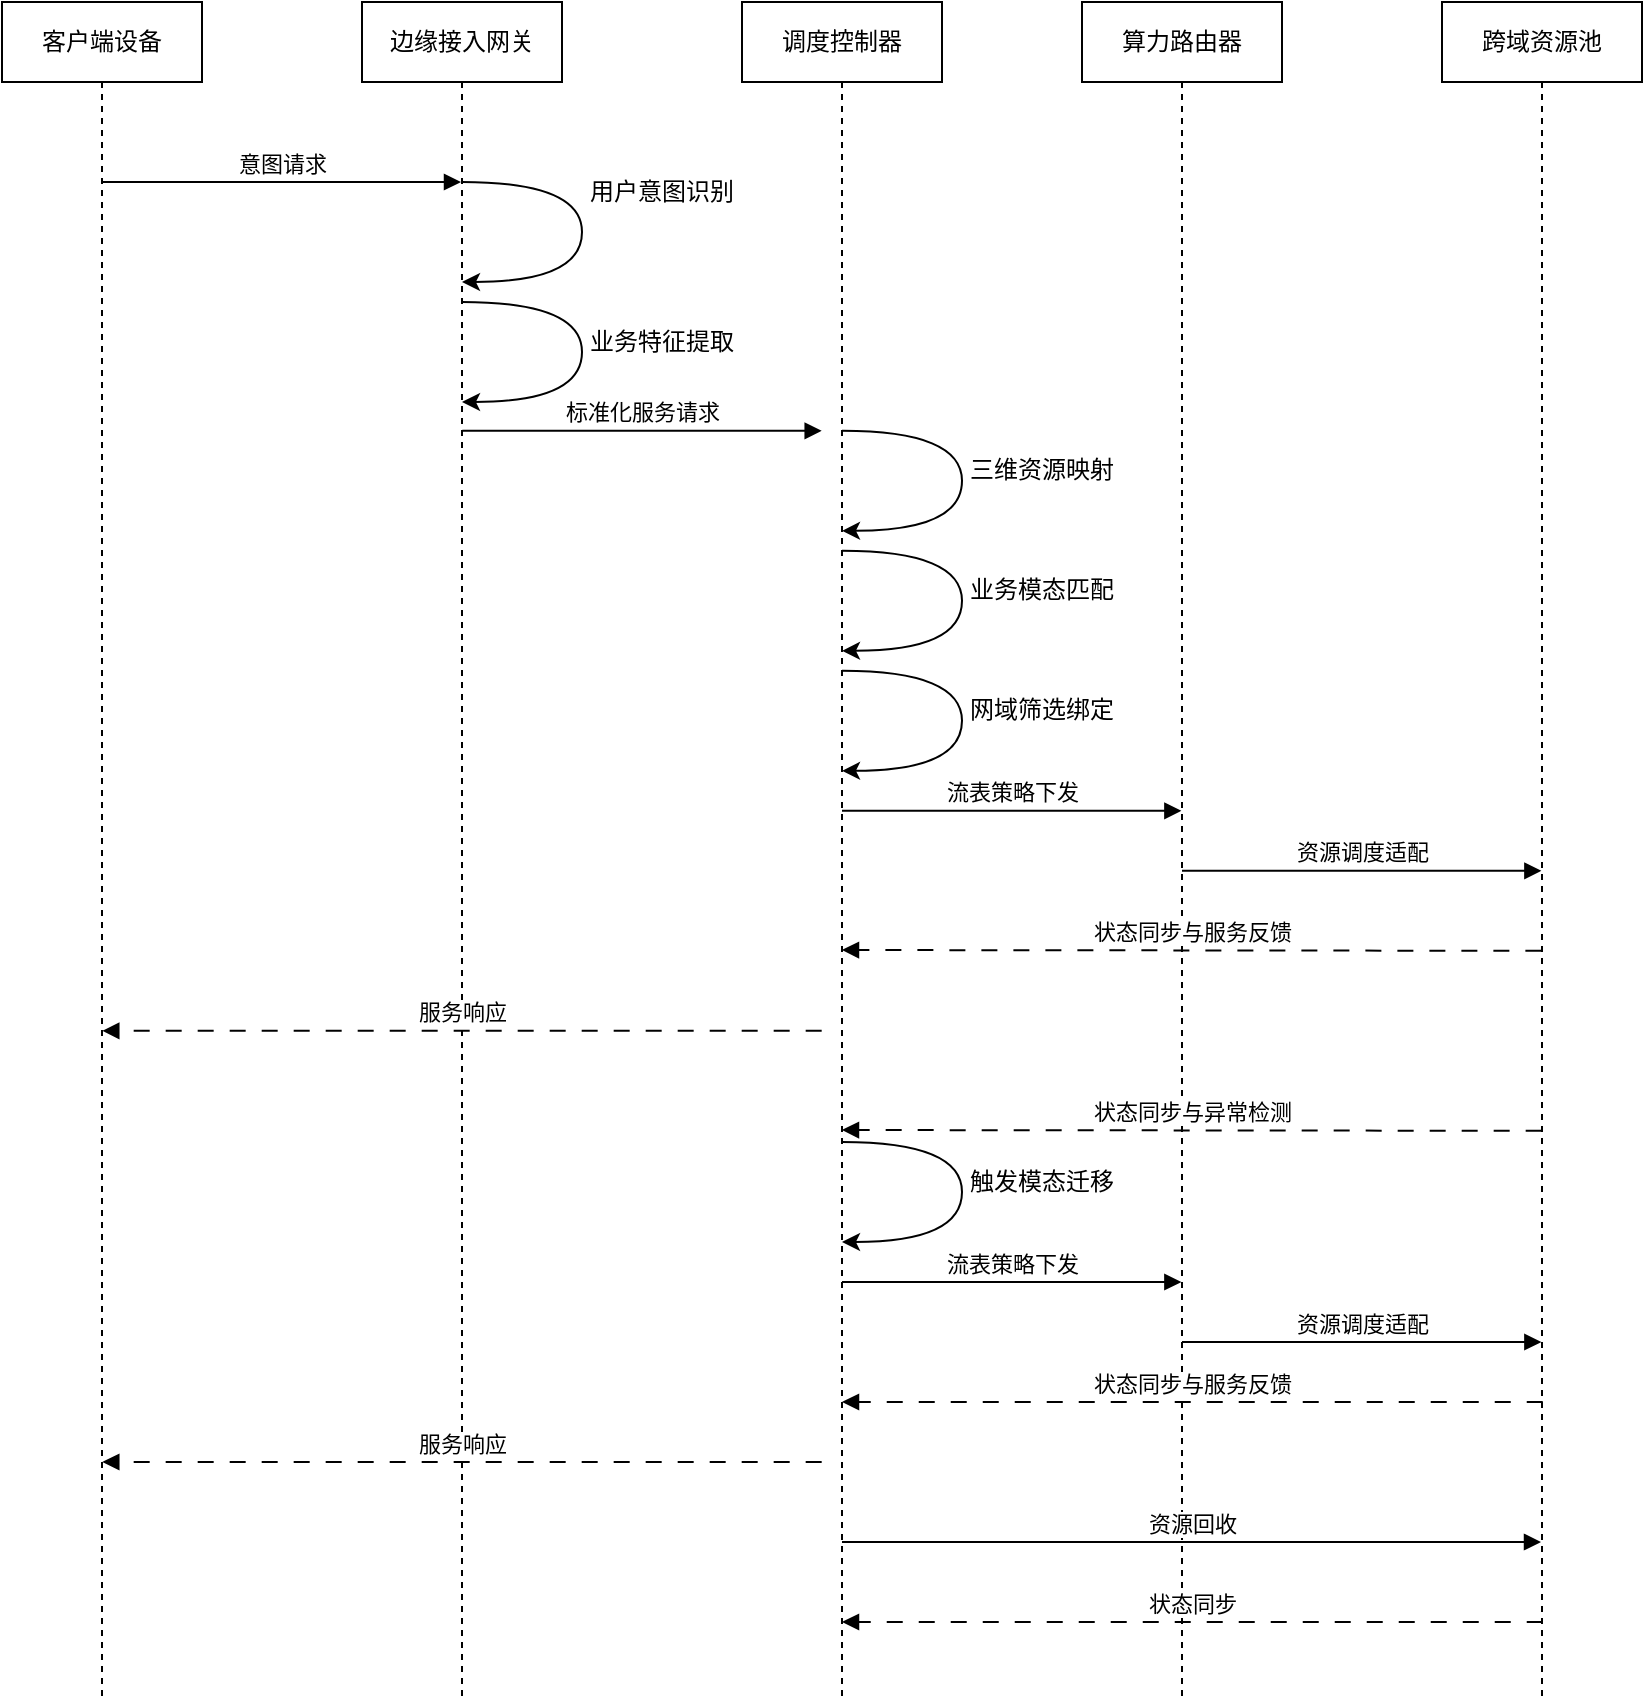 <mxfile version="26.2.13">
  <diagram name="第 1 页" id="JOg5mvIZpuCUIqA0trxU">
    <mxGraphModel dx="1384" dy="1445" grid="0" gridSize="10" guides="1" tooltips="1" connect="1" arrows="1" fold="1" page="0" pageScale="1" pageWidth="850" pageHeight="1100" math="0" shadow="0">
      <root>
        <mxCell id="0" />
        <mxCell id="1" parent="0" />
        <mxCell id="nlw8csDKpeIQE77mOcq4-2" value="客户端设备" style="shape=umlLifeline;perimeter=lifelinePerimeter;whiteSpace=wrap;html=1;container=1;dropTarget=0;collapsible=0;recursiveResize=0;outlineConnect=0;portConstraint=eastwest;newEdgeStyle={&quot;curved&quot;:0,&quot;rounded&quot;:0};" parent="1" vertex="1">
          <mxGeometry x="120" y="150" width="100" height="850" as="geometry" />
        </mxCell>
        <mxCell id="nlw8csDKpeIQE77mOcq4-3" value="边缘接入网关" style="shape=umlLifeline;perimeter=lifelinePerimeter;whiteSpace=wrap;html=1;container=1;dropTarget=0;collapsible=0;recursiveResize=0;outlineConnect=0;portConstraint=eastwest;newEdgeStyle={&quot;curved&quot;:0,&quot;rounded&quot;:0};" parent="1" vertex="1">
          <mxGeometry x="300" y="150" width="100" height="850" as="geometry" />
        </mxCell>
        <mxCell id="nlw8csDKpeIQE77mOcq4-4" value="调度控制器" style="shape=umlLifeline;perimeter=lifelinePerimeter;whiteSpace=wrap;html=1;container=1;dropTarget=0;collapsible=0;recursiveResize=0;outlineConnect=0;portConstraint=eastwest;newEdgeStyle={&quot;curved&quot;:0,&quot;rounded&quot;:0};" parent="1" vertex="1">
          <mxGeometry x="490" y="150" width="100" height="850" as="geometry" />
        </mxCell>
        <mxCell id="nlw8csDKpeIQE77mOcq4-5" value="算力路由器" style="shape=umlLifeline;perimeter=lifelinePerimeter;whiteSpace=wrap;html=1;container=1;dropTarget=0;collapsible=0;recursiveResize=0;outlineConnect=0;portConstraint=eastwest;newEdgeStyle={&quot;curved&quot;:0,&quot;rounded&quot;:0};" parent="1" vertex="1">
          <mxGeometry x="660" y="150" width="100" height="850" as="geometry" />
        </mxCell>
        <mxCell id="nlw8csDKpeIQE77mOcq4-9" value="意图请求" style="html=1;verticalAlign=bottom;endArrow=block;curved=0;rounded=0;" parent="1" edge="1">
          <mxGeometry width="80" relative="1" as="geometry">
            <mxPoint x="169.81" y="240" as="sourcePoint" />
            <mxPoint x="349.5" y="240" as="targetPoint" />
          </mxGeometry>
        </mxCell>
        <mxCell id="nlw8csDKpeIQE77mOcq4-14" value="标准化服务请求" style="html=1;verticalAlign=bottom;endArrow=block;curved=0;rounded=0;" parent="1" edge="1">
          <mxGeometry width="80" relative="1" as="geometry">
            <mxPoint x="350.15" y="364.41" as="sourcePoint" />
            <mxPoint x="529.84" y="364.41" as="targetPoint" />
          </mxGeometry>
        </mxCell>
        <mxCell id="nlw8csDKpeIQE77mOcq4-15" value="跨域资源池" style="shape=umlLifeline;perimeter=lifelinePerimeter;whiteSpace=wrap;html=1;container=1;dropTarget=0;collapsible=0;recursiveResize=0;outlineConnect=0;portConstraint=eastwest;newEdgeStyle={&quot;curved&quot;:0,&quot;rounded&quot;:0};" parent="1" vertex="1">
          <mxGeometry x="840" y="150" width="100" height="850" as="geometry" />
        </mxCell>
        <mxCell id="nlw8csDKpeIQE77mOcq4-16" value="" style="group" parent="1" vertex="1" connectable="0">
          <mxGeometry x="350" y="230" width="140" height="60" as="geometry" />
        </mxCell>
        <mxCell id="nlw8csDKpeIQE77mOcq4-11" value="" style="endArrow=classic;html=1;rounded=0;edgeStyle=orthogonalEdgeStyle;curved=1;" parent="nlw8csDKpeIQE77mOcq4-16" target="nlw8csDKpeIQE77mOcq4-3" edge="1">
          <mxGeometry width="50" height="50" relative="1" as="geometry">
            <mxPoint y="10" as="sourcePoint" />
            <mxPoint x="60" y="40" as="targetPoint" />
            <Array as="points">
              <mxPoint x="60" y="10" />
              <mxPoint x="60" y="60" />
            </Array>
          </mxGeometry>
        </mxCell>
        <mxCell id="nlw8csDKpeIQE77mOcq4-13" value="用户意图识别" style="text;html=1;align=center;verticalAlign=middle;whiteSpace=wrap;rounded=0;" parent="nlw8csDKpeIQE77mOcq4-16" vertex="1">
          <mxGeometry x="60" width="80" height="30" as="geometry" />
        </mxCell>
        <mxCell id="nlw8csDKpeIQE77mOcq4-20" value="" style="group" parent="1" vertex="1" connectable="0">
          <mxGeometry x="540" y="354.41" width="140" height="60" as="geometry" />
        </mxCell>
        <mxCell id="nlw8csDKpeIQE77mOcq4-21" value="" style="endArrow=classic;html=1;rounded=0;edgeStyle=orthogonalEdgeStyle;curved=1;" parent="nlw8csDKpeIQE77mOcq4-20" edge="1">
          <mxGeometry width="50" height="50" relative="1" as="geometry">
            <mxPoint y="10" as="sourcePoint" />
            <mxPoint y="60" as="targetPoint" />
            <Array as="points">
              <mxPoint x="60" y="10" />
            </Array>
          </mxGeometry>
        </mxCell>
        <mxCell id="nlw8csDKpeIQE77mOcq4-22" value="三维资源映射" style="text;html=1;align=center;verticalAlign=middle;whiteSpace=wrap;rounded=0;" parent="nlw8csDKpeIQE77mOcq4-20" vertex="1">
          <mxGeometry x="60" y="10" width="80" height="40" as="geometry" />
        </mxCell>
        <mxCell id="cRJ-wzFRXu-1Q_v7k6FQ-1" value="" style="group" vertex="1" connectable="0" parent="1">
          <mxGeometry x="540" y="414.41" width="140" height="60" as="geometry" />
        </mxCell>
        <mxCell id="cRJ-wzFRXu-1Q_v7k6FQ-2" value="" style="endArrow=classic;html=1;rounded=0;edgeStyle=orthogonalEdgeStyle;curved=1;" edge="1" parent="cRJ-wzFRXu-1Q_v7k6FQ-1">
          <mxGeometry width="50" height="50" relative="1" as="geometry">
            <mxPoint y="10" as="sourcePoint" />
            <mxPoint y="60" as="targetPoint" />
            <Array as="points">
              <mxPoint x="60" y="10" />
            </Array>
          </mxGeometry>
        </mxCell>
        <mxCell id="cRJ-wzFRXu-1Q_v7k6FQ-3" value="业务模态匹配" style="text;html=1;align=center;verticalAlign=middle;whiteSpace=wrap;rounded=0;" vertex="1" parent="cRJ-wzFRXu-1Q_v7k6FQ-1">
          <mxGeometry x="60" y="10" width="80" height="40" as="geometry" />
        </mxCell>
        <mxCell id="cRJ-wzFRXu-1Q_v7k6FQ-4" value="" style="group" vertex="1" connectable="0" parent="1">
          <mxGeometry x="540" y="474.41" width="140" height="60" as="geometry" />
        </mxCell>
        <mxCell id="cRJ-wzFRXu-1Q_v7k6FQ-5" value="" style="endArrow=classic;html=1;rounded=0;edgeStyle=orthogonalEdgeStyle;curved=1;" edge="1" parent="cRJ-wzFRXu-1Q_v7k6FQ-4">
          <mxGeometry width="50" height="50" relative="1" as="geometry">
            <mxPoint y="10" as="sourcePoint" />
            <mxPoint y="60" as="targetPoint" />
            <Array as="points">
              <mxPoint x="60" y="10" />
            </Array>
          </mxGeometry>
        </mxCell>
        <mxCell id="cRJ-wzFRXu-1Q_v7k6FQ-6" value="网域筛选绑定" style="text;html=1;align=center;verticalAlign=middle;whiteSpace=wrap;rounded=0;" vertex="1" parent="cRJ-wzFRXu-1Q_v7k6FQ-4">
          <mxGeometry x="60" y="10" width="80" height="40" as="geometry" />
        </mxCell>
        <mxCell id="cRJ-wzFRXu-1Q_v7k6FQ-7" value="流表策略下发" style="html=1;verticalAlign=bottom;endArrow=block;curved=0;rounded=0;" edge="1" parent="1" source="nlw8csDKpeIQE77mOcq4-4">
          <mxGeometry width="80" relative="1" as="geometry">
            <mxPoint x="530.0" y="554.41" as="sourcePoint" />
            <mxPoint x="709.69" y="554.41" as="targetPoint" />
          </mxGeometry>
        </mxCell>
        <mxCell id="cRJ-wzFRXu-1Q_v7k6FQ-8" value="资源调度适配" style="html=1;verticalAlign=bottom;endArrow=block;curved=0;rounded=0;" edge="1" parent="1">
          <mxGeometry width="80" relative="1" as="geometry">
            <mxPoint x="710.0" y="584.41" as="sourcePoint" />
            <mxPoint x="889.69" y="584.41" as="targetPoint" />
          </mxGeometry>
        </mxCell>
        <mxCell id="cRJ-wzFRXu-1Q_v7k6FQ-9" value="状态同步与服务反馈" style="html=1;verticalAlign=bottom;endArrow=block;curved=0;rounded=0;dashed=1;dashPattern=8 8;" edge="1" parent="1">
          <mxGeometry width="80" relative="1" as="geometry">
            <mxPoint x="889.69" y="624.41" as="sourcePoint" />
            <mxPoint x="540" y="624" as="targetPoint" />
          </mxGeometry>
        </mxCell>
        <mxCell id="cRJ-wzFRXu-1Q_v7k6FQ-10" value="服务响应" style="html=1;verticalAlign=bottom;endArrow=block;curved=0;rounded=0;dashed=1;dashPattern=8 8;" edge="1" parent="1">
          <mxGeometry width="80" relative="1" as="geometry">
            <mxPoint x="529.84" y="664.41" as="sourcePoint" />
            <mxPoint x="170.15" y="664.41" as="targetPoint" />
          </mxGeometry>
        </mxCell>
        <mxCell id="cRJ-wzFRXu-1Q_v7k6FQ-11" value="状态同步与异常检测" style="html=1;verticalAlign=bottom;endArrow=block;curved=0;rounded=0;dashed=1;dashPattern=8 8;" edge="1" parent="1">
          <mxGeometry width="80" relative="1" as="geometry">
            <mxPoint x="889.84" y="714.41" as="sourcePoint" />
            <mxPoint x="540" y="714" as="targetPoint" />
          </mxGeometry>
        </mxCell>
        <mxCell id="cRJ-wzFRXu-1Q_v7k6FQ-15" value="" style="group" vertex="1" connectable="0" parent="1">
          <mxGeometry x="350" y="290" width="140" height="60" as="geometry" />
        </mxCell>
        <mxCell id="cRJ-wzFRXu-1Q_v7k6FQ-16" value="" style="endArrow=classic;html=1;rounded=0;edgeStyle=orthogonalEdgeStyle;curved=1;" edge="1" parent="cRJ-wzFRXu-1Q_v7k6FQ-15">
          <mxGeometry width="50" height="50" relative="1" as="geometry">
            <mxPoint y="10" as="sourcePoint" />
            <mxPoint y="60" as="targetPoint" />
            <Array as="points">
              <mxPoint x="60" y="10" />
            </Array>
          </mxGeometry>
        </mxCell>
        <mxCell id="cRJ-wzFRXu-1Q_v7k6FQ-17" value="业务特征提取" style="text;html=1;align=center;verticalAlign=middle;whiteSpace=wrap;rounded=0;" vertex="1" parent="cRJ-wzFRXu-1Q_v7k6FQ-15">
          <mxGeometry x="60" y="10" width="80" height="40" as="geometry" />
        </mxCell>
        <mxCell id="cRJ-wzFRXu-1Q_v7k6FQ-19" value="" style="group" vertex="1" connectable="0" parent="1">
          <mxGeometry x="540" y="710" width="140" height="60" as="geometry" />
        </mxCell>
        <mxCell id="cRJ-wzFRXu-1Q_v7k6FQ-20" value="" style="endArrow=classic;html=1;rounded=0;edgeStyle=orthogonalEdgeStyle;curved=1;" edge="1" parent="cRJ-wzFRXu-1Q_v7k6FQ-19">
          <mxGeometry width="50" height="50" relative="1" as="geometry">
            <mxPoint y="10" as="sourcePoint" />
            <mxPoint y="60" as="targetPoint" />
            <Array as="points">
              <mxPoint x="60" y="10" />
            </Array>
          </mxGeometry>
        </mxCell>
        <mxCell id="cRJ-wzFRXu-1Q_v7k6FQ-21" value="触发模态迁移" style="text;html=1;align=center;verticalAlign=middle;whiteSpace=wrap;rounded=0;" vertex="1" parent="cRJ-wzFRXu-1Q_v7k6FQ-19">
          <mxGeometry x="60" y="10" width="80" height="40" as="geometry" />
        </mxCell>
        <mxCell id="cRJ-wzFRXu-1Q_v7k6FQ-22" value="流表策略下发" style="html=1;verticalAlign=bottom;endArrow=block;curved=0;rounded=0;" edge="1" parent="1" source="nlw8csDKpeIQE77mOcq4-4">
          <mxGeometry width="80" relative="1" as="geometry">
            <mxPoint x="530.0" y="790" as="sourcePoint" />
            <mxPoint x="709.69" y="790" as="targetPoint" />
          </mxGeometry>
        </mxCell>
        <mxCell id="cRJ-wzFRXu-1Q_v7k6FQ-23" value="资源调度适配" style="html=1;verticalAlign=bottom;endArrow=block;curved=0;rounded=0;" edge="1" parent="1">
          <mxGeometry width="80" relative="1" as="geometry">
            <mxPoint x="710.0" y="820" as="sourcePoint" />
            <mxPoint x="889.69" y="820" as="targetPoint" />
          </mxGeometry>
        </mxCell>
        <mxCell id="cRJ-wzFRXu-1Q_v7k6FQ-24" value="状态同步与服务反馈" style="html=1;verticalAlign=bottom;endArrow=block;curved=0;rounded=0;dashed=1;dashPattern=8 8;" edge="1" parent="1">
          <mxGeometry width="80" relative="1" as="geometry">
            <mxPoint x="890.37" y="850" as="sourcePoint" />
            <mxPoint x="540" y="850" as="targetPoint" />
          </mxGeometry>
        </mxCell>
        <mxCell id="cRJ-wzFRXu-1Q_v7k6FQ-25" value="服务响应" style="html=1;verticalAlign=bottom;endArrow=block;curved=0;rounded=0;dashed=1;dashPattern=8 8;" edge="1" parent="1">
          <mxGeometry width="80" relative="1" as="geometry">
            <mxPoint x="529.84" y="880" as="sourcePoint" />
            <mxPoint x="170.15" y="880" as="targetPoint" />
          </mxGeometry>
        </mxCell>
        <mxCell id="cRJ-wzFRXu-1Q_v7k6FQ-27" value="资源回收" style="html=1;verticalAlign=bottom;endArrow=block;curved=0;rounded=0;" edge="1" parent="1" target="nlw8csDKpeIQE77mOcq4-15">
          <mxGeometry width="80" relative="1" as="geometry">
            <mxPoint x="540" y="920" as="sourcePoint" />
            <mxPoint x="709.69" y="920" as="targetPoint" />
          </mxGeometry>
        </mxCell>
        <mxCell id="cRJ-wzFRXu-1Q_v7k6FQ-28" value="状态同步" style="html=1;verticalAlign=bottom;endArrow=block;curved=0;rounded=0;dashed=1;dashPattern=8 8;" edge="1" parent="1">
          <mxGeometry width="80" relative="1" as="geometry">
            <mxPoint x="890.37" y="960" as="sourcePoint" />
            <mxPoint x="540" y="960" as="targetPoint" />
          </mxGeometry>
        </mxCell>
      </root>
    </mxGraphModel>
  </diagram>
</mxfile>
